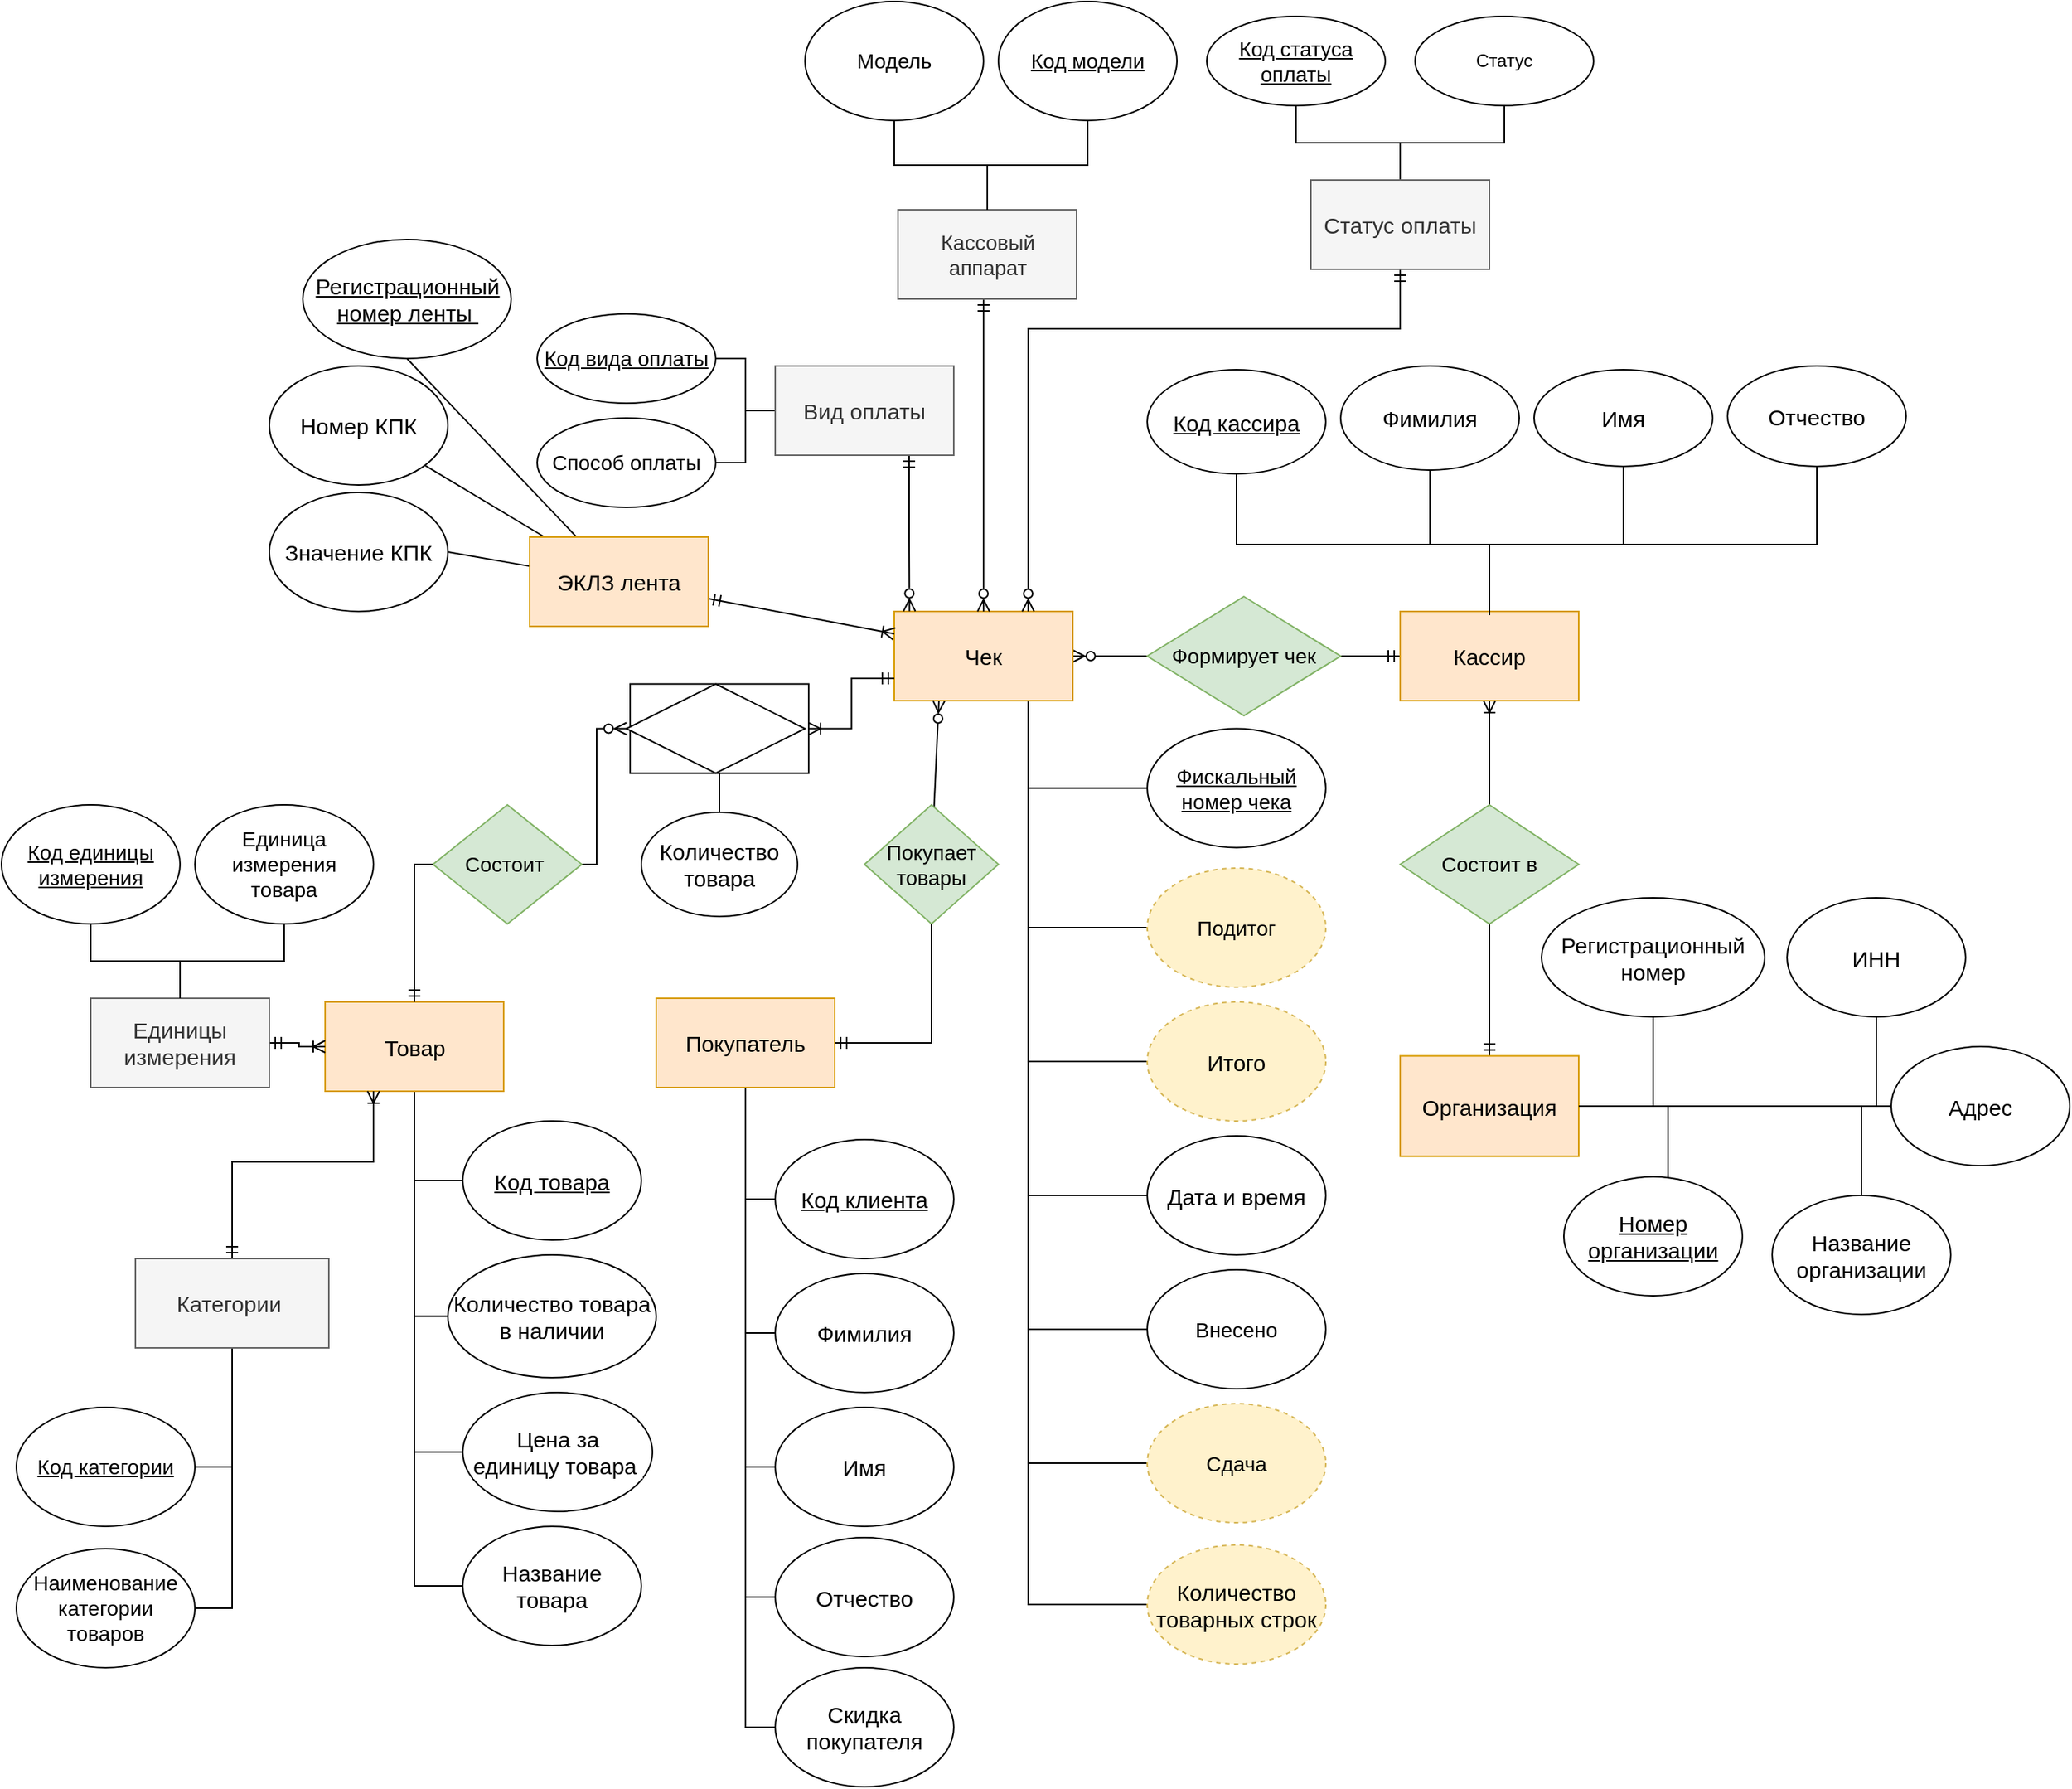 <mxfile version="20.7.4" type="google"><diagram id="R2lEEEUBdFMjLlhIrx00" name="Page-1"><mxGraphModel grid="1" page="1" gridSize="10" guides="1" tooltips="1" connect="1" arrows="1" fold="1" pageScale="1" pageWidth="850" pageHeight="1100" math="0" shadow="0" extFonts="Permanent Marker^https://fonts.googleapis.com/css?family=Permanent+Marker"><root><mxCell id="0"/><mxCell id="1" parent="0"/><mxCell id="_zpFTB1aMzaH1frYBgO9-58" style="edgeStyle=orthogonalEdgeStyle;rounded=0;orthogonalLoop=1;jettySize=auto;html=1;entryX=1;entryY=0.5;entryDx=0;entryDy=0;endArrow=ERzeroToMany;endFill=0;startArrow=ERmandOne;startFill=0;" edge="1" parent="1" target="_zpFTB1aMzaH1frYBgO9-2"><mxGeometry relative="1" as="geometry"><Array as="points"><mxPoint x="650" y="920"/><mxPoint x="650" y="920"/></Array><mxPoint x="780" y="920" as="sourcePoint"/></mxGeometry></mxCell><mxCell id="_zpFTB1aMzaH1frYBgO9-1" value="&lt;span style=&quot;font-family: Arial; font-size: 15px;&quot;&gt;Кассир&lt;/span&gt;" style="rounded=0;whiteSpace=wrap;html=1;fillColor=#ffe6cc;strokeColor=#d79b00;" vertex="1" parent="1"><mxGeometry x="780" y="890" width="120" height="60" as="geometry"/></mxCell><mxCell id="gr2wjxVoFDj_51cugxW7-96" style="edgeStyle=orthogonalEdgeStyle;rounded=0;orthogonalLoop=1;jettySize=auto;html=1;exitX=0.75;exitY=1;exitDx=0;exitDy=0;entryX=0;entryY=0.5;entryDx=0;entryDy=0;fontSize=14;startArrow=none;startFill=0;endArrow=none;endFill=0;" edge="1" parent="1" source="_zpFTB1aMzaH1frYBgO9-2" target="gr2wjxVoFDj_51cugxW7-54"><mxGeometry relative="1" as="geometry"/></mxCell><mxCell id="gr2wjxVoFDj_51cugxW7-97" style="edgeStyle=orthogonalEdgeStyle;rounded=0;orthogonalLoop=1;jettySize=auto;html=1;exitX=0.75;exitY=1;exitDx=0;exitDy=0;entryX=0;entryY=0.5;entryDx=0;entryDy=0;fontSize=14;startArrow=none;startFill=0;endArrow=none;endFill=0;" edge="1" parent="1" source="_zpFTB1aMzaH1frYBgO9-2" target="_zpFTB1aMzaH1frYBgO9-49"><mxGeometry relative="1" as="geometry"/></mxCell><mxCell id="gr2wjxVoFDj_51cugxW7-98" style="edgeStyle=orthogonalEdgeStyle;rounded=0;orthogonalLoop=1;jettySize=auto;html=1;exitX=0.75;exitY=1;exitDx=0;exitDy=0;entryX=0;entryY=0.5;entryDx=0;entryDy=0;fontSize=14;startArrow=none;startFill=0;endArrow=none;endFill=0;" edge="1" parent="1" source="_zpFTB1aMzaH1frYBgO9-2" target="gr2wjxVoFDj_51cugxW7-69"><mxGeometry relative="1" as="geometry"/></mxCell><mxCell id="gr2wjxVoFDj_51cugxW7-100" style="edgeStyle=orthogonalEdgeStyle;rounded=0;orthogonalLoop=1;jettySize=auto;html=1;exitX=0.75;exitY=1;exitDx=0;exitDy=0;entryX=0;entryY=0.5;entryDx=0;entryDy=0;fontSize=14;startArrow=none;startFill=0;endArrow=none;endFill=0;" edge="1" parent="1" source="_zpFTB1aMzaH1frYBgO9-2" target="gr2wjxVoFDj_51cugxW7-70"><mxGeometry relative="1" as="geometry"/></mxCell><mxCell id="gr2wjxVoFDj_51cugxW7-101" style="edgeStyle=orthogonalEdgeStyle;rounded=0;orthogonalLoop=1;jettySize=auto;html=1;exitX=0.75;exitY=1;exitDx=0;exitDy=0;entryX=0;entryY=0.5;entryDx=0;entryDy=0;fontSize=14;startArrow=none;startFill=0;endArrow=none;endFill=0;" edge="1" parent="1" source="_zpFTB1aMzaH1frYBgO9-2" target="gr2wjxVoFDj_51cugxW7-73"><mxGeometry relative="1" as="geometry"/></mxCell><mxCell id="gr2wjxVoFDj_51cugxW7-103" style="edgeStyle=orthogonalEdgeStyle;rounded=0;orthogonalLoop=1;jettySize=auto;html=1;exitX=0.75;exitY=1;exitDx=0;exitDy=0;entryX=0;entryY=0.5;entryDx=0;entryDy=0;fontSize=14;startArrow=none;startFill=0;endArrow=none;endFill=0;" edge="1" parent="1" source="_zpFTB1aMzaH1frYBgO9-2" target="_zpFTB1aMzaH1frYBgO9-45"><mxGeometry relative="1" as="geometry"/></mxCell><mxCell id="gr2wjxVoFDj_51cugxW7-123" style="edgeStyle=orthogonalEdgeStyle;rounded=0;orthogonalLoop=1;jettySize=auto;html=1;exitX=0.75;exitY=1;exitDx=0;exitDy=0;entryX=0;entryY=0.5;entryDx=0;entryDy=0;fontSize=14;startArrow=none;startFill=0;endArrow=none;endFill=0;" edge="1" parent="1" source="_zpFTB1aMzaH1frYBgO9-2" target="_zpFTB1aMzaH1frYBgO9-48"><mxGeometry relative="1" as="geometry"/></mxCell><mxCell id="_zpFTB1aMzaH1frYBgO9-2" value="&lt;span style=&quot;font-family: Arial; font-size: 15px;&quot;&gt;Чек&lt;/span&gt;" style="rounded=0;whiteSpace=wrap;html=1;fillColor=#ffe6cc;strokeColor=#d79b00;" vertex="1" parent="1"><mxGeometry x="440" y="890" width="120" height="60" as="geometry"/></mxCell><mxCell id="_zpFTB1aMzaH1frYBgO9-59" style="rounded=0;orthogonalLoop=1;jettySize=auto;html=1;endArrow=ERzeroToMany;endFill=0;startArrow=none;startFill=0;entryX=0.25;entryY=1;entryDx=0;entryDy=0;" edge="1" parent="1" source="_zpFTB1aMzaH1frYBgO9-79" target="_zpFTB1aMzaH1frYBgO9-2"><mxGeometry relative="1" as="geometry"><mxPoint x="500" y="980" as="targetPoint"/></mxGeometry></mxCell><mxCell id="tllgvFjER_UZP-kLBh5X-2" style="edgeStyle=orthogonalEdgeStyle;rounded=0;orthogonalLoop=1;jettySize=auto;html=1;entryX=0;entryY=0.5;entryDx=0;entryDy=0;endArrow=none;endFill=0;" edge="1" parent="1" source="_zpFTB1aMzaH1frYBgO9-3" target="_zpFTB1aMzaH1frYBgO9-27"><mxGeometry relative="1" as="geometry"/></mxCell><mxCell id="tllgvFjER_UZP-kLBh5X-3" style="edgeStyle=orthogonalEdgeStyle;rounded=0;orthogonalLoop=1;jettySize=auto;html=1;entryX=0;entryY=0.5;entryDx=0;entryDy=0;endArrow=none;endFill=0;" edge="1" parent="1" source="_zpFTB1aMzaH1frYBgO9-3" target="_zpFTB1aMzaH1frYBgO9-26"><mxGeometry relative="1" as="geometry"/></mxCell><mxCell id="tllgvFjER_UZP-kLBh5X-4" style="edgeStyle=orthogonalEdgeStyle;rounded=0;orthogonalLoop=1;jettySize=auto;html=1;entryX=0;entryY=0.5;entryDx=0;entryDy=0;endArrow=none;endFill=0;" edge="1" parent="1" source="_zpFTB1aMzaH1frYBgO9-3" target="_zpFTB1aMzaH1frYBgO9-25"><mxGeometry relative="1" as="geometry"/></mxCell><mxCell id="tllgvFjER_UZP-kLBh5X-7" style="edgeStyle=orthogonalEdgeStyle;rounded=0;orthogonalLoop=1;jettySize=auto;html=1;entryX=0;entryY=0.5;entryDx=0;entryDy=0;endArrow=none;endFill=0;" edge="1" parent="1" source="_zpFTB1aMzaH1frYBgO9-3" target="_zpFTB1aMzaH1frYBgO9-24"><mxGeometry relative="1" as="geometry"/></mxCell><mxCell id="tllgvFjER_UZP-kLBh5X-8" style="edgeStyle=orthogonalEdgeStyle;rounded=0;orthogonalLoop=1;jettySize=auto;html=1;entryX=0;entryY=0.5;entryDx=0;entryDy=0;endArrow=none;endFill=0;" edge="1" parent="1" source="_zpFTB1aMzaH1frYBgO9-3" target="_zpFTB1aMzaH1frYBgO9-23"><mxGeometry relative="1" as="geometry"/></mxCell><mxCell id="_zpFTB1aMzaH1frYBgO9-3" value="&lt;span style=&quot;font-family: Arial; font-size: 15px;&quot;&gt;Покупатель&lt;/span&gt;" style="rounded=0;whiteSpace=wrap;html=1;fillColor=#ffe6cc;strokeColor=#d79b00;" vertex="1" parent="1"><mxGeometry x="280" y="1150" width="120" height="60" as="geometry"/></mxCell><mxCell id="_zpFTB1aMzaH1frYBgO9-41" style="edgeStyle=orthogonalEdgeStyle;rounded=0;orthogonalLoop=1;jettySize=auto;html=1;entryX=0.5;entryY=1;entryDx=0;entryDy=0;endArrow=ERoneToMany;endFill=0;startArrow=ERmandOne;startFill=0;" edge="1" parent="1" source="_zpFTB1aMzaH1frYBgO9-4" target="_zpFTB1aMzaH1frYBgO9-1"><mxGeometry relative="1" as="geometry"/></mxCell><mxCell id="_zpFTB1aMzaH1frYBgO9-4" value="&lt;span style=&quot;font-family: Arial; font-size: 15px;&quot;&gt;Организация&lt;/span&gt;" style="rounded=0;whiteSpace=wrap;html=1;fillColor=#ffe6cc;strokeColor=#d79b00;" vertex="1" parent="1"><mxGeometry x="780" y="1188.75" width="120" height="67.5" as="geometry"/></mxCell><mxCell id="_zpFTB1aMzaH1frYBgO9-13" style="edgeStyle=orthogonalEdgeStyle;rounded=0;orthogonalLoop=1;jettySize=auto;html=1;entryX=0.5;entryY=0;entryDx=0;entryDy=0;endArrow=none;endFill=0;" edge="1" parent="1" source="_zpFTB1aMzaH1frYBgO9-5" target="_zpFTB1aMzaH1frYBgO9-1"><mxGeometry relative="1" as="geometry"><Array as="points"><mxPoint x="670" y="845"/><mxPoint x="840" y="845"/></Array></mxGeometry></mxCell><mxCell id="_zpFTB1aMzaH1frYBgO9-5" value="&lt;span style=&quot;font-family: Arial; font-size: 15px; text-align: left; background-color: rgb(255, 255, 255);&quot;&gt;&lt;u&gt;Код кассира&lt;/u&gt;&lt;/span&gt;" style="ellipse;whiteSpace=wrap;html=1;" vertex="1" parent="1"><mxGeometry x="610" y="727.5" width="120" height="70" as="geometry"/></mxCell><mxCell id="_zpFTB1aMzaH1frYBgO9-11" style="edgeStyle=orthogonalEdgeStyle;rounded=0;orthogonalLoop=1;jettySize=auto;html=1;entryX=0.5;entryY=0;entryDx=0;entryDy=0;endArrow=none;endFill=0;" edge="1" parent="1" source="_zpFTB1aMzaH1frYBgO9-6" target="_zpFTB1aMzaH1frYBgO9-1"><mxGeometry relative="1" as="geometry"><Array as="points"><mxPoint x="800" y="845"/><mxPoint x="840" y="845"/></Array></mxGeometry></mxCell><mxCell id="_zpFTB1aMzaH1frYBgO9-6" value="&lt;span style=&quot;font-family: Arial; font-size: 15px; text-align: left; background-color: rgb(255, 255, 255);&quot;&gt;Фимилия&lt;/span&gt;" style="ellipse;whiteSpace=wrap;html=1;" vertex="1" parent="1"><mxGeometry x="740" y="725" width="120" height="70" as="geometry"/></mxCell><mxCell id="_zpFTB1aMzaH1frYBgO9-12" style="edgeStyle=orthogonalEdgeStyle;rounded=0;orthogonalLoop=1;jettySize=auto;html=1;endArrow=none;endFill=0;" edge="1" parent="1" source="_zpFTB1aMzaH1frYBgO9-7"><mxGeometry relative="1" as="geometry"><mxPoint x="840" y="892.5" as="targetPoint"/><Array as="points"><mxPoint x="930" y="845"/><mxPoint x="840" y="845"/></Array></mxGeometry></mxCell><mxCell id="_zpFTB1aMzaH1frYBgO9-7" value="&lt;span style=&quot;font-family: Arial; font-size: 15px; text-align: left; background-color: rgb(255, 255, 255);&quot;&gt;Имя&lt;/span&gt;" style="ellipse;whiteSpace=wrap;html=1;" vertex="1" parent="1"><mxGeometry x="870" y="727.5" width="120" height="65" as="geometry"/></mxCell><mxCell id="_zpFTB1aMzaH1frYBgO9-14" style="edgeStyle=orthogonalEdgeStyle;rounded=0;orthogonalLoop=1;jettySize=auto;html=1;entryX=0.5;entryY=0;entryDx=0;entryDy=0;endArrow=none;endFill=0;" edge="1" parent="1" source="_zpFTB1aMzaH1frYBgO9-8" target="_zpFTB1aMzaH1frYBgO9-1"><mxGeometry relative="1" as="geometry"><Array as="points"><mxPoint x="1060" y="845"/><mxPoint x="840" y="845"/></Array></mxGeometry></mxCell><mxCell id="_zpFTB1aMzaH1frYBgO9-8" value="&lt;span style=&quot;font-family: Arial; font-size: 15px; text-align: left; background-color: rgb(255, 255, 255);&quot;&gt;Отчество&lt;/span&gt;" style="ellipse;whiteSpace=wrap;html=1;" vertex="1" parent="1"><mxGeometry x="1000" y="725" width="120" height="67.5" as="geometry"/></mxCell><mxCell id="_zpFTB1aMzaH1frYBgO9-60" style="edgeStyle=orthogonalEdgeStyle;rounded=0;orthogonalLoop=1;jettySize=auto;html=1;endArrow=ERmandOne;endFill=0;startArrow=ERoneToMany;startFill=0;entryX=0;entryY=0.75;entryDx=0;entryDy=0;" edge="1" parent="1" source="l8ZC0ajoaXGcUOoL2Ss2-1" target="_zpFTB1aMzaH1frYBgO9-2"><mxGeometry relative="1" as="geometry"><mxPoint x="150" y="972.5" as="targetPoint"/></mxGeometry></mxCell><mxCell id="tllgvFjER_UZP-kLBh5X-9" style="edgeStyle=orthogonalEdgeStyle;rounded=0;orthogonalLoop=1;jettySize=auto;html=1;entryX=0;entryY=0.5;entryDx=0;entryDy=0;endArrow=none;endFill=0;" edge="1" parent="1" source="_zpFTB1aMzaH1frYBgO9-10" target="_zpFTB1aMzaH1frYBgO9-33"><mxGeometry relative="1" as="geometry"/></mxCell><mxCell id="tllgvFjER_UZP-kLBh5X-10" style="edgeStyle=orthogonalEdgeStyle;rounded=0;orthogonalLoop=1;jettySize=auto;html=1;entryX=0;entryY=0.5;entryDx=0;entryDy=0;endArrow=none;endFill=0;" edge="1" parent="1" source="_zpFTB1aMzaH1frYBgO9-10" target="gr2wjxVoFDj_51cugxW7-39"><mxGeometry relative="1" as="geometry"/></mxCell><mxCell id="tllgvFjER_UZP-kLBh5X-11" style="edgeStyle=orthogonalEdgeStyle;rounded=0;orthogonalLoop=1;jettySize=auto;html=1;entryX=0;entryY=0.5;entryDx=0;entryDy=0;endArrow=none;endFill=0;" edge="1" parent="1" source="_zpFTB1aMzaH1frYBgO9-10" target="_zpFTB1aMzaH1frYBgO9-35"><mxGeometry relative="1" as="geometry"/></mxCell><mxCell id="tllgvFjER_UZP-kLBh5X-12" style="edgeStyle=orthogonalEdgeStyle;rounded=0;orthogonalLoop=1;jettySize=auto;html=1;entryX=0;entryY=0.5;entryDx=0;entryDy=0;endArrow=none;endFill=0;" edge="1" parent="1" source="_zpFTB1aMzaH1frYBgO9-10" target="_zpFTB1aMzaH1frYBgO9-34"><mxGeometry relative="1" as="geometry"/></mxCell><mxCell id="_zpFTB1aMzaH1frYBgO9-10" value="&lt;span style=&quot;font-family: Arial; font-size: 15px;&quot;&gt;Товар&lt;/span&gt;" style="rounded=0;whiteSpace=wrap;html=1;fillColor=#ffe6cc;strokeColor=#d79b00;" vertex="1" parent="1"><mxGeometry x="57.5" y="1152.5" width="120" height="60" as="geometry"/></mxCell><mxCell id="_zpFTB1aMzaH1frYBgO9-73" style="edgeStyle=orthogonalEdgeStyle;rounded=0;orthogonalLoop=1;jettySize=auto;html=1;entryX=1;entryY=0.5;entryDx=0;entryDy=0;startArrow=none;startFill=0;endArrow=none;endFill=0;" edge="1" parent="1" source="_zpFTB1aMzaH1frYBgO9-15" target="_zpFTB1aMzaH1frYBgO9-4"><mxGeometry relative="1" as="geometry"><Array as="points"><mxPoint x="960" y="1222.5"/></Array></mxGeometry></mxCell><mxCell id="_zpFTB1aMzaH1frYBgO9-15" value="&lt;span style=&quot;font-family: Arial; font-size: 15px; text-align: left; background-color: rgb(255, 255, 255);&quot;&gt;&lt;u&gt;Номер организации&lt;/u&gt;&lt;/span&gt;" style="ellipse;whiteSpace=wrap;html=1;" vertex="1" parent="1"><mxGeometry x="890" y="1270" width="120" height="80" as="geometry"/></mxCell><mxCell id="_zpFTB1aMzaH1frYBgO9-74" style="edgeStyle=orthogonalEdgeStyle;rounded=0;orthogonalLoop=1;jettySize=auto;html=1;entryX=1;entryY=0.5;entryDx=0;entryDy=0;startArrow=none;startFill=0;endArrow=none;endFill=0;" edge="1" parent="1" source="_zpFTB1aMzaH1frYBgO9-16" target="_zpFTB1aMzaH1frYBgO9-4"><mxGeometry relative="1" as="geometry"><Array as="points"><mxPoint x="1090" y="1222.5"/></Array></mxGeometry></mxCell><mxCell id="_zpFTB1aMzaH1frYBgO9-16" value="&lt;span style=&quot;font-family: Arial; font-size: 15px; text-align: left; background-color: rgb(255, 255, 255);&quot;&gt;Название организации&lt;/span&gt;" style="ellipse;whiteSpace=wrap;html=1;" vertex="1" parent="1"><mxGeometry x="1030" y="1282.5" width="120" height="80" as="geometry"/></mxCell><mxCell id="_zpFTB1aMzaH1frYBgO9-72" style="edgeStyle=orthogonalEdgeStyle;rounded=0;orthogonalLoop=1;jettySize=auto;html=1;entryX=1;entryY=0.5;entryDx=0;entryDy=0;startArrow=none;startFill=0;endArrow=none;endFill=0;" edge="1" parent="1" source="_zpFTB1aMzaH1frYBgO9-17" target="_zpFTB1aMzaH1frYBgO9-4"><mxGeometry relative="1" as="geometry"><Array as="points"><mxPoint x="1220" y="1223"/></Array></mxGeometry></mxCell><mxCell id="_zpFTB1aMzaH1frYBgO9-17" value="&lt;span style=&quot;font-family: Arial; font-size: 15px; text-align: left; background-color: rgb(255, 255, 255);&quot;&gt;Адрес&lt;/span&gt;" style="ellipse;whiteSpace=wrap;html=1;" vertex="1" parent="1"><mxGeometry x="1110" y="1182.5" width="120" height="80" as="geometry"/></mxCell><mxCell id="_zpFTB1aMzaH1frYBgO9-71" style="edgeStyle=orthogonalEdgeStyle;rounded=0;orthogonalLoop=1;jettySize=auto;html=1;entryX=1;entryY=0.5;entryDx=0;entryDy=0;startArrow=none;startFill=0;endArrow=none;endFill=0;" edge="1" parent="1" source="_zpFTB1aMzaH1frYBgO9-18" target="_zpFTB1aMzaH1frYBgO9-4"><mxGeometry relative="1" as="geometry"><Array as="points"><mxPoint x="1100" y="1223"/></Array></mxGeometry></mxCell><mxCell id="_zpFTB1aMzaH1frYBgO9-18" value="&lt;span style=&quot;font-family: Arial; font-size: 15px; text-align: left; background-color: rgb(255, 255, 255);&quot;&gt;ИНН&lt;/span&gt;" style="ellipse;whiteSpace=wrap;html=1;" vertex="1" parent="1"><mxGeometry x="1040" y="1082.5" width="120" height="80" as="geometry"/></mxCell><mxCell id="_zpFTB1aMzaH1frYBgO9-24" value="&lt;span style=&quot;font-family: Arial; font-size: 15px; text-align: left; background-color: rgb(255, 255, 255);&quot;&gt;Фимилия&lt;/span&gt;" style="ellipse;whiteSpace=wrap;html=1;" vertex="1" parent="1"><mxGeometry x="360" y="1335" width="120" height="80" as="geometry"/></mxCell><mxCell id="_zpFTB1aMzaH1frYBgO9-25" value="&lt;span style=&quot;font-family: Arial; font-size: 15px; text-align: left; background-color: rgb(255, 255, 255);&quot;&gt;Имя&lt;/span&gt;" style="ellipse;whiteSpace=wrap;html=1;" vertex="1" parent="1"><mxGeometry x="360" y="1425" width="120" height="80" as="geometry"/></mxCell><mxCell id="_zpFTB1aMzaH1frYBgO9-26" value="&lt;span style=&quot;font-family: Arial; font-size: 15px; text-align: left; background-color: rgb(255, 255, 255);&quot;&gt;Отчество&lt;/span&gt;" style="ellipse;whiteSpace=wrap;html=1;" vertex="1" parent="1"><mxGeometry x="360" y="1512.5" width="120" height="80" as="geometry"/></mxCell><mxCell id="_zpFTB1aMzaH1frYBgO9-27" value="&lt;span style=&quot;font-family: Arial; font-size: 15px; text-align: left; background-color: rgb(255, 255, 255);&quot;&gt;Скидка покупателя&lt;/span&gt;" style="ellipse;whiteSpace=wrap;html=1;" vertex="1" parent="1"><mxGeometry x="360" y="1600" width="120" height="80" as="geometry"/></mxCell><mxCell id="_zpFTB1aMzaH1frYBgO9-33" value="&lt;span style=&quot;font-family: Arial; font-size: 15px; text-align: left; background-color: rgb(255, 255, 255);&quot;&gt;&lt;u&gt;Код товара&lt;/u&gt;&lt;/span&gt;" style="ellipse;whiteSpace=wrap;html=1;" vertex="1" parent="1"><mxGeometry x="150" y="1232.5" width="120" height="80" as="geometry"/></mxCell><mxCell id="_zpFTB1aMzaH1frYBgO9-34" value="&lt;span style=&quot;font-family: Arial; font-size: 15px; text-align: left; background-color: rgb(255, 255, 255);&quot;&gt;Название товара&lt;/span&gt;" style="ellipse;whiteSpace=wrap;html=1;" vertex="1" parent="1"><mxGeometry x="150" y="1505" width="120" height="80" as="geometry"/></mxCell><mxCell id="_zpFTB1aMzaH1frYBgO9-35" value="&lt;span style=&quot;font-family: Arial; font-size: 15px; text-align: left; background-color: rgb(255, 255, 255);&quot;&gt;Цена за единицу&amp;nbsp;&lt;/span&gt;&lt;span style=&quot;font-family: Arial; font-size: 15px; text-align: left; background-color: rgb(255, 255, 255);&quot;&gt;товара&amp;nbsp;&lt;/span&gt;" style="ellipse;whiteSpace=wrap;html=1;" vertex="1" parent="1"><mxGeometry x="150" y="1415" width="127.5" height="80" as="geometry"/></mxCell><mxCell id="_zpFTB1aMzaH1frYBgO9-45" value="&lt;span style=&quot;font-family: Arial; font-size: 15px; text-align: left;&quot;&gt;Итого&lt;/span&gt;" style="ellipse;whiteSpace=wrap;html=1;fillColor=#fff2cc;strokeColor=#d6b656;dashed=1;" vertex="1" parent="1"><mxGeometry x="610" y="1152.5" width="120" height="80" as="geometry"/></mxCell><mxCell id="_zpFTB1aMzaH1frYBgO9-52" style="rounded=0;orthogonalLoop=1;jettySize=auto;html=1;endArrow=ERzeroToMany;endFill=0;exitX=0.75;exitY=1;exitDx=0;exitDy=0;startArrow=ERmandOne;startFill=0;entryX=0.085;entryY=-0.002;entryDx=0;entryDy=0;entryPerimeter=0;" edge="1" parent="1" source="_zpFTB1aMzaH1frYBgO9-61" target="_zpFTB1aMzaH1frYBgO9-2"><mxGeometry relative="1" as="geometry"><mxPoint x="470" y="890" as="targetPoint"/><mxPoint x="610" y="490" as="sourcePoint"/><Array as="points"><mxPoint x="450" y="840"/></Array></mxGeometry></mxCell><mxCell id="_zpFTB1aMzaH1frYBgO9-54" style="edgeStyle=orthogonalEdgeStyle;rounded=0;orthogonalLoop=1;jettySize=auto;html=1;endArrow=ERzeroToMany;endFill=0;exitX=0.5;exitY=1;exitDx=0;exitDy=0;startArrow=ERmandOne;startFill=0;" edge="1" parent="1" source="_zpFTB1aMzaH1frYBgO9-63" target="_zpFTB1aMzaH1frYBgO9-2"><mxGeometry relative="1" as="geometry"><mxPoint x="870" y="564.641" as="sourcePoint"/><Array as="points"><mxPoint x="780" y="700"/><mxPoint x="530" y="700"/></Array></mxGeometry></mxCell><mxCell id="_zpFTB1aMzaH1frYBgO9-48" value="&lt;span style=&quot;font-family: Arial; font-size: 15px; text-align: left;&quot;&gt;Количество товарных строк&lt;/span&gt;" style="ellipse;whiteSpace=wrap;html=1;fillColor=#fff2cc;strokeColor=#d6b656;dashed=1;" vertex="1" parent="1"><mxGeometry x="610" y="1517.5" width="120" height="80" as="geometry"/></mxCell><mxCell id="_zpFTB1aMzaH1frYBgO9-49" value="&lt;span style=&quot;font-family: Arial; font-size: 15px; text-align: left; background-color: rgb(255, 255, 255);&quot;&gt;Дата и время&lt;/span&gt;" style="ellipse;whiteSpace=wrap;html=1;" vertex="1" parent="1"><mxGeometry x="610" y="1242.5" width="120" height="80" as="geometry"/></mxCell><mxCell id="_zpFTB1aMzaH1frYBgO9-65" style="edgeStyle=orthogonalEdgeStyle;rounded=0;orthogonalLoop=1;jettySize=auto;html=1;entryX=1;entryY=0.5;entryDx=0;entryDy=0;endArrow=none;endFill=0;" edge="1" parent="1" source="_zpFTB1aMzaH1frYBgO9-61" target="_zpFTB1aMzaH1frYBgO9-62"><mxGeometry relative="1" as="geometry"/></mxCell><mxCell id="_zpFTB1aMzaH1frYBgO9-66" style="edgeStyle=orthogonalEdgeStyle;rounded=0;orthogonalLoop=1;jettySize=auto;html=1;endArrow=none;endFill=0;" edge="1" parent="1" source="_zpFTB1aMzaH1frYBgO9-61" target="_zpFTB1aMzaH1frYBgO9-64"><mxGeometry relative="1" as="geometry"/></mxCell><mxCell id="_zpFTB1aMzaH1frYBgO9-61" value="&lt;span style=&quot;font-family: Arial; font-size: 15px; text-align: left;&quot;&gt;Вид оплаты&lt;/span&gt;" style="rounded=0;whiteSpace=wrap;html=1;fillColor=#f5f5f5;strokeColor=#666666;fontColor=#333333;" vertex="1" parent="1"><mxGeometry x="360" y="725" width="120" height="60" as="geometry"/></mxCell><mxCell id="_zpFTB1aMzaH1frYBgO9-62" value="&lt;u&gt;&lt;font style=&quot;font-size: 14px;&quot;&gt;Код вида оплаты&lt;/font&gt;&lt;/u&gt;" style="ellipse;whiteSpace=wrap;html=1;rounded=0;" vertex="1" parent="1"><mxGeometry x="200" y="690" width="120" height="60" as="geometry"/></mxCell><mxCell id="_zpFTB1aMzaH1frYBgO9-69" style="edgeStyle=orthogonalEdgeStyle;rounded=0;orthogonalLoop=1;jettySize=auto;html=1;entryX=0.5;entryY=1;entryDx=0;entryDy=0;endArrow=none;endFill=0;" edge="1" parent="1" source="_zpFTB1aMzaH1frYBgO9-63" target="_zpFTB1aMzaH1frYBgO9-68"><mxGeometry relative="1" as="geometry"/></mxCell><mxCell id="_zpFTB1aMzaH1frYBgO9-70" style="edgeStyle=orthogonalEdgeStyle;rounded=0;orthogonalLoop=1;jettySize=auto;html=1;entryX=0.5;entryY=1;entryDx=0;entryDy=0;endArrow=none;endFill=0;" edge="1" parent="1" source="_zpFTB1aMzaH1frYBgO9-63" target="_zpFTB1aMzaH1frYBgO9-67"><mxGeometry relative="1" as="geometry"/></mxCell><mxCell id="_zpFTB1aMzaH1frYBgO9-63" value="&lt;span style=&quot;font-family: Arial; font-size: 15px; text-align: left;&quot;&gt;Статус оплаты&lt;/span&gt;" style="rounded=0;whiteSpace=wrap;html=1;fillColor=#f5f5f5;strokeColor=#666666;fontColor=#333333;" vertex="1" parent="1"><mxGeometry x="720" y="600" width="120" height="60" as="geometry"/></mxCell><mxCell id="_zpFTB1aMzaH1frYBgO9-64" value="&lt;font style=&quot;font-size: 14px;&quot;&gt;Способ оплаты&lt;/font&gt;" style="ellipse;whiteSpace=wrap;html=1;rounded=0;" vertex="1" parent="1"><mxGeometry x="200" y="760" width="120" height="60" as="geometry"/></mxCell><mxCell id="_zpFTB1aMzaH1frYBgO9-67" value="&lt;u&gt;&lt;font style=&quot;font-size: 14px;&quot;&gt;Код статуса оплаты&lt;/font&gt;&lt;/u&gt;" style="ellipse;whiteSpace=wrap;html=1;rounded=0;" vertex="1" parent="1"><mxGeometry x="650" y="490" width="120" height="60" as="geometry"/></mxCell><mxCell id="_zpFTB1aMzaH1frYBgO9-68" value="Статус" style="ellipse;whiteSpace=wrap;html=1;rounded=0;" vertex="1" parent="1"><mxGeometry x="790" y="490" width="120" height="60" as="geometry"/></mxCell><mxCell id="_zpFTB1aMzaH1frYBgO9-75" value="Формирует чек" style="rhombus;whiteSpace=wrap;html=1;fontSize=14;fillColor=#d5e8d4;strokeColor=#82b366;" vertex="1" parent="1"><mxGeometry x="610" y="880" width="130" height="80" as="geometry"/></mxCell><mxCell id="_zpFTB1aMzaH1frYBgO9-76" value="Состоит в" style="rhombus;whiteSpace=wrap;html=1;fontSize=14;fillColor=#d5e8d4;strokeColor=#82b366;" vertex="1" parent="1"><mxGeometry x="780" y="1020" width="120" height="80" as="geometry"/></mxCell><mxCell id="l8ZC0ajoaXGcUOoL2Ss2-7" style="edgeStyle=orthogonalEdgeStyle;rounded=0;orthogonalLoop=1;jettySize=auto;html=1;entryX=0;entryY=0.5;entryDx=0;entryDy=0;endArrow=ERzeroToMany;endFill=0;" edge="1" parent="1" source="_zpFTB1aMzaH1frYBgO9-77" target="l8ZC0ajoaXGcUOoL2Ss2-3"><mxGeometry relative="1" as="geometry"><Array as="points"><mxPoint x="240" y="1060"/><mxPoint x="240" y="969"/></Array></mxGeometry></mxCell><mxCell id="_zpFTB1aMzaH1frYBgO9-77" value="Состоит&amp;nbsp;" style="rhombus;whiteSpace=wrap;html=1;fontSize=14;fillColor=#d5e8d4;strokeColor=#82b366;" vertex="1" parent="1"><mxGeometry x="130" y="1020" width="100" height="80" as="geometry"/></mxCell><mxCell id="_zpFTB1aMzaH1frYBgO9-78" value="" style="edgeStyle=orthogonalEdgeStyle;rounded=0;orthogonalLoop=1;jettySize=auto;html=1;entryX=0;entryY=0.5;entryDx=0;entryDy=0;endArrow=none;endFill=0;startArrow=ERmandOne;startFill=0;" edge="1" parent="1" source="_zpFTB1aMzaH1frYBgO9-10" target="_zpFTB1aMzaH1frYBgO9-77"><mxGeometry relative="1" as="geometry"><mxPoint x="-92.5" y="968.75" as="sourcePoint"/><mxPoint x="157.5" y="968.75" as="targetPoint"/><Array as="points"><mxPoint x="118" y="1060"/></Array></mxGeometry></mxCell><mxCell id="_zpFTB1aMzaH1frYBgO9-79" value="Покупает товары" style="rhombus;whiteSpace=wrap;html=1;fontSize=14;fillColor=#d5e8d4;strokeColor=#82b366;" vertex="1" parent="1"><mxGeometry x="420" y="1020" width="90" height="80" as="geometry"/></mxCell><mxCell id="_zpFTB1aMzaH1frYBgO9-80" value="" style="edgeStyle=orthogonalEdgeStyle;rounded=0;orthogonalLoop=1;jettySize=auto;html=1;entryX=0.5;entryY=1;entryDx=0;entryDy=0;endArrow=none;endFill=0;startArrow=ERmandOne;startFill=0;" edge="1" parent="1" source="_zpFTB1aMzaH1frYBgO9-3" target="_zpFTB1aMzaH1frYBgO9-79"><mxGeometry relative="1" as="geometry"><mxPoint x="382.5" y="1558.75" as="sourcePoint"/><mxPoint x="382.5" y="1288.75" as="targetPoint"/></mxGeometry></mxCell><mxCell id="gr2wjxVoFDj_51cugxW7-2" style="edgeStyle=orthogonalEdgeStyle;rounded=0;orthogonalLoop=1;jettySize=auto;html=1;entryX=1;entryY=0.5;entryDx=0;entryDy=0;endArrow=none;endFill=0;" edge="1" parent="1" source="gr2wjxVoFDj_51cugxW7-1" target="_zpFTB1aMzaH1frYBgO9-4"><mxGeometry relative="1" as="geometry"><Array as="points"><mxPoint x="950" y="1223"/></Array></mxGeometry></mxCell><mxCell id="gr2wjxVoFDj_51cugxW7-1" value="&lt;span style=&quot;font-family: Arial; font-size: 15px; text-align: left; background-color: rgb(255, 255, 255);&quot;&gt;Регистрационный номер&lt;/span&gt;" style="ellipse;whiteSpace=wrap;html=1;" vertex="1" parent="1"><mxGeometry x="875" y="1082.5" width="150" height="80" as="geometry"/></mxCell><mxCell id="gr2wjxVoFDj_51cugxW7-5" style="edgeStyle=orthogonalEdgeStyle;rounded=0;orthogonalLoop=1;jettySize=auto;html=1;endArrow=ERoneToMany;endFill=0;startArrow=ERmandOne;startFill=0;" edge="1" parent="1" source="gr2wjxVoFDj_51cugxW7-3" target="_zpFTB1aMzaH1frYBgO9-10"><mxGeometry relative="1" as="geometry"><Array as="points"><mxPoint x="-5" y="1260"/><mxPoint x="90" y="1260"/></Array></mxGeometry></mxCell><mxCell id="tllgvFjER_UZP-kLBh5X-13" style="edgeStyle=orthogonalEdgeStyle;rounded=0;orthogonalLoop=1;jettySize=auto;html=1;entryX=1;entryY=0.5;entryDx=0;entryDy=0;endArrow=none;endFill=0;" edge="1" parent="1" source="gr2wjxVoFDj_51cugxW7-3" target="gr2wjxVoFDj_51cugxW7-14"><mxGeometry relative="1" as="geometry"/></mxCell><mxCell id="tllgvFjER_UZP-kLBh5X-14" style="edgeStyle=orthogonalEdgeStyle;rounded=0;orthogonalLoop=1;jettySize=auto;html=1;entryX=1;entryY=0.5;entryDx=0;entryDy=0;endArrow=none;endFill=0;" edge="1" parent="1" source="gr2wjxVoFDj_51cugxW7-3" target="gr2wjxVoFDj_51cugxW7-15"><mxGeometry relative="1" as="geometry"/></mxCell><mxCell id="gr2wjxVoFDj_51cugxW7-3" value="&lt;span style=&quot;text-align: left;&quot;&gt;&lt;font style=&quot;&quot; face=&quot;Arial&quot;&gt;&lt;span style=&quot;font-size: 15px;&quot;&gt;Категории&amp;nbsp;&lt;/span&gt;&lt;/font&gt;&lt;/span&gt;" style="rounded=0;whiteSpace=wrap;html=1;fillColor=#f5f5f5;fontColor=#333333;strokeColor=#666666;" vertex="1" parent="1"><mxGeometry x="-70" y="1325" width="130" height="60" as="geometry"/></mxCell><mxCell id="gr2wjxVoFDj_51cugxW7-6" style="edgeStyle=orthogonalEdgeStyle;rounded=0;orthogonalLoop=1;jettySize=auto;html=1;endArrow=ERoneToMany;endFill=0;startArrow=ERmandOne;startFill=0;" edge="1" parent="1" source="gr2wjxVoFDj_51cugxW7-4" target="_zpFTB1aMzaH1frYBgO9-10"><mxGeometry relative="1" as="geometry"/></mxCell><mxCell id="gr2wjxVoFDj_51cugxW7-4" value="&lt;span style=&quot;font-family: Arial; font-size: 15px; text-align: left;&quot;&gt; Единицы измерения&lt;/span&gt;" style="rounded=0;whiteSpace=wrap;html=1;fillColor=#f5f5f5;fontColor=#333333;strokeColor=#666666;" vertex="1" parent="1"><mxGeometry x="-100" y="1150" width="120" height="60" as="geometry"/></mxCell><mxCell id="gr2wjxVoFDj_51cugxW7-13" style="edgeStyle=orthogonalEdgeStyle;rounded=0;orthogonalLoop=1;jettySize=auto;html=1;entryX=0.5;entryY=0;entryDx=0;entryDy=0;fontSize=14;endArrow=none;endFill=0;" edge="1" parent="1" source="gr2wjxVoFDj_51cugxW7-8" target="gr2wjxVoFDj_51cugxW7-4"><mxGeometry relative="1" as="geometry"/></mxCell><mxCell id="gr2wjxVoFDj_51cugxW7-8" value="&lt;font style=&quot;font-size: 14px;&quot;&gt;Единица измерения товара&lt;/font&gt;" style="ellipse;whiteSpace=wrap;html=1;" vertex="1" parent="1"><mxGeometry x="-30" y="1020" width="120" height="80" as="geometry"/></mxCell><mxCell id="gr2wjxVoFDj_51cugxW7-10" style="edgeStyle=orthogonalEdgeStyle;rounded=0;orthogonalLoop=1;jettySize=auto;html=1;entryX=0.5;entryY=0;entryDx=0;entryDy=0;fontSize=14;endArrow=none;endFill=0;" edge="1" parent="1" source="gr2wjxVoFDj_51cugxW7-9" target="gr2wjxVoFDj_51cugxW7-4"><mxGeometry relative="1" as="geometry"/></mxCell><mxCell id="gr2wjxVoFDj_51cugxW7-9" value="&lt;u&gt;Код единицы измерения&lt;/u&gt;" style="ellipse;whiteSpace=wrap;html=1;fontSize=14;" vertex="1" parent="1"><mxGeometry x="-160" y="1020" width="120" height="80" as="geometry"/></mxCell><mxCell id="gr2wjxVoFDj_51cugxW7-14" value="&lt;u&gt;Код категории&lt;/u&gt;" style="ellipse;whiteSpace=wrap;html=1;fontSize=14;" vertex="1" parent="1"><mxGeometry x="-150" y="1425" width="120" height="80" as="geometry"/></mxCell><mxCell id="gr2wjxVoFDj_51cugxW7-15" value="Наименование категории товаров" style="ellipse;whiteSpace=wrap;html=1;fontSize=14;" vertex="1" parent="1"><mxGeometry x="-150" y="1520" width="120" height="80" as="geometry"/></mxCell><mxCell id="gr2wjxVoFDj_51cugxW7-25" style="edgeStyle=orthogonalEdgeStyle;rounded=0;orthogonalLoop=1;jettySize=auto;html=1;fontSize=14;endArrow=ERzeroToMany;endFill=0;startArrow=ERmandOne;startFill=0;" edge="1" parent="1" source="gr2wjxVoFDj_51cugxW7-18"><mxGeometry relative="1" as="geometry"><mxPoint x="500" y="890" as="targetPoint"/><Array as="points"><mxPoint x="500" y="890"/></Array></mxGeometry></mxCell><mxCell id="gr2wjxVoFDj_51cugxW7-18" value="Кассовый аппарат" style="rounded=0;whiteSpace=wrap;html=1;labelBackgroundColor=none;fontSize=14;fillColor=#f5f5f5;fontColor=#333333;strokeColor=#666666;" vertex="1" parent="1"><mxGeometry x="442.5" y="620" width="120" height="60" as="geometry"/></mxCell><mxCell id="gr2wjxVoFDj_51cugxW7-24" style="edgeStyle=orthogonalEdgeStyle;rounded=0;orthogonalLoop=1;jettySize=auto;html=1;entryX=0.5;entryY=0;entryDx=0;entryDy=0;fontSize=14;endArrow=none;endFill=0;" edge="1" parent="1" source="gr2wjxVoFDj_51cugxW7-20" target="gr2wjxVoFDj_51cugxW7-18"><mxGeometry relative="1" as="geometry"/></mxCell><mxCell id="gr2wjxVoFDj_51cugxW7-20" value="Модель" style="ellipse;whiteSpace=wrap;html=1;labelBackgroundColor=none;fontSize=14;" vertex="1" parent="1"><mxGeometry x="380" y="480" width="120" height="80" as="geometry"/></mxCell><mxCell id="gr2wjxVoFDj_51cugxW7-23" style="edgeStyle=orthogonalEdgeStyle;rounded=0;orthogonalLoop=1;jettySize=auto;html=1;entryX=0.5;entryY=0;entryDx=0;entryDy=0;fontSize=14;endArrow=none;endFill=0;" edge="1" parent="1" source="gr2wjxVoFDj_51cugxW7-22" target="gr2wjxVoFDj_51cugxW7-18"><mxGeometry relative="1" as="geometry"/></mxCell><mxCell id="gr2wjxVoFDj_51cugxW7-22" value="&lt;u&gt;Код модели&lt;/u&gt;" style="ellipse;whiteSpace=wrap;html=1;labelBackgroundColor=none;fontSize=14;" vertex="1" parent="1"><mxGeometry x="510" y="480" width="120" height="80" as="geometry"/></mxCell><mxCell id="gr2wjxVoFDj_51cugxW7-39" value="&lt;span style=&quot;text-align: left; background-color: rgb(255, 255, 255);&quot;&gt;&lt;font face=&quot;Arial&quot;&gt;&lt;span style=&quot;font-size: 15px;&quot;&gt;Количество&amp;nbsp;товара в наличии&lt;/span&gt;&lt;/font&gt;&lt;/span&gt;" style="ellipse;whiteSpace=wrap;html=1;" vertex="1" parent="1"><mxGeometry x="140" y="1322.5" width="140" height="82.5" as="geometry"/></mxCell><mxCell id="gr2wjxVoFDj_51cugxW7-52" style="rounded=0;orthogonalLoop=1;jettySize=auto;html=1;fontSize=14;startArrow=none;startFill=0;endArrow=none;endFill=0;" edge="1" parent="1" source="gr2wjxVoFDj_51cugxW7-47" target="gr2wjxVoFDj_51cugxW7-49"><mxGeometry relative="1" as="geometry"/></mxCell><mxCell id="gr2wjxVoFDj_51cugxW7-61" style="rounded=0;orthogonalLoop=1;jettySize=auto;html=1;entryX=0;entryY=0.25;entryDx=0;entryDy=0;fontSize=14;startArrow=ERmandOne;startFill=0;endArrow=ERoneToMany;endFill=0;" edge="1" parent="1" source="gr2wjxVoFDj_51cugxW7-47" target="_zpFTB1aMzaH1frYBgO9-2"><mxGeometry relative="1" as="geometry"/></mxCell><mxCell id="gr2wjxVoFDj_51cugxW7-82" style="edgeStyle=none;rounded=0;orthogonalLoop=1;jettySize=auto;html=1;entryX=0.5;entryY=1;entryDx=0;entryDy=0;fontSize=14;startArrow=none;startFill=0;endArrow=none;endFill=0;" edge="1" parent="1" source="gr2wjxVoFDj_51cugxW7-47" target="gr2wjxVoFDj_51cugxW7-48"><mxGeometry relative="1" as="geometry"/></mxCell><mxCell id="gr2wjxVoFDj_51cugxW7-83" style="edgeStyle=none;rounded=0;orthogonalLoop=1;jettySize=auto;html=1;entryX=1;entryY=0.5;entryDx=0;entryDy=0;fontSize=14;startArrow=none;startFill=0;endArrow=none;endFill=0;" edge="1" parent="1" source="gr2wjxVoFDj_51cugxW7-47" target="gr2wjxVoFDj_51cugxW7-50"><mxGeometry relative="1" as="geometry"/></mxCell><mxCell id="gr2wjxVoFDj_51cugxW7-47" value="&lt;span style=&quot;font-family: Arial; font-size: 15px; text-align: left;&quot;&gt;ЭКЛЗ лента&lt;/span&gt;" style="rounded=0;whiteSpace=wrap;html=1;labelBackgroundColor=none;fontSize=14;fillColor=#ffe6cc;strokeColor=#d79b00;" vertex="1" parent="1"><mxGeometry x="195" y="840" width="120" height="60" as="geometry"/></mxCell><mxCell id="gr2wjxVoFDj_51cugxW7-48" value="&lt;span style=&quot;font-family: Arial; font-size: 15px; text-align: left; background-color: rgb(255, 255, 255);&quot;&gt;&lt;u&gt;Регистрационный номер ленты&amp;nbsp;&lt;/u&gt;&lt;/span&gt;" style="ellipse;whiteSpace=wrap;html=1;labelBackgroundColor=none;fontSize=14;" vertex="1" parent="1"><mxGeometry x="42.5" y="640" width="140" height="80" as="geometry"/></mxCell><mxCell id="gr2wjxVoFDj_51cugxW7-49" value="&lt;span style=&quot;font-family: Arial; font-size: 15px; text-align: left; background-color: rgb(255, 255, 255);&quot;&gt;Номер КПК&lt;/span&gt;" style="ellipse;whiteSpace=wrap;html=1;labelBackgroundColor=none;fontSize=14;" vertex="1" parent="1"><mxGeometry x="20" y="725" width="120" height="80" as="geometry"/></mxCell><mxCell id="gr2wjxVoFDj_51cugxW7-50" value="&lt;span style=&quot;font-family: Arial; font-size: 15px; text-align: left; background-color: rgb(255, 255, 255);&quot;&gt;Значение КПК&lt;/span&gt;" style="ellipse;whiteSpace=wrap;html=1;labelBackgroundColor=none;fontSize=14;" vertex="1" parent="1"><mxGeometry x="20" y="810" width="120" height="80" as="geometry"/></mxCell><mxCell id="gr2wjxVoFDj_51cugxW7-54" value="&lt;u&gt;Фискальный номер чека&lt;/u&gt;" style="ellipse;whiteSpace=wrap;html=1;labelBackgroundColor=none;fontSize=14;" vertex="1" parent="1"><mxGeometry x="610" y="968.75" width="120" height="80" as="geometry"/></mxCell><mxCell id="gr2wjxVoFDj_51cugxW7-69" value="Внесено" style="ellipse;whiteSpace=wrap;html=1;labelBackgroundColor=none;fontSize=14;" vertex="1" parent="1"><mxGeometry x="610" y="1332.5" width="120" height="80" as="geometry"/></mxCell><mxCell id="gr2wjxVoFDj_51cugxW7-70" value="Сдача" style="ellipse;whiteSpace=wrap;html=1;labelBackgroundColor=none;fontSize=14;fillColor=#fff2cc;strokeColor=#d6b656;dashed=1;" vertex="1" parent="1"><mxGeometry x="610" y="1422.5" width="120" height="80" as="geometry"/></mxCell><mxCell id="gr2wjxVoFDj_51cugxW7-73" value="Подитог" style="ellipse;whiteSpace=wrap;html=1;labelBackgroundColor=none;fontSize=14;fillColor=#fff2cc;strokeColor=#d6b656;dashed=1;" vertex="1" parent="1"><mxGeometry x="610" y="1062.5" width="120" height="80" as="geometry"/></mxCell><mxCell id="l8ZC0ajoaXGcUOoL2Ss2-5" style="edgeStyle=orthogonalEdgeStyle;rounded=0;orthogonalLoop=1;jettySize=auto;html=1;entryX=0.5;entryY=0;entryDx=0;entryDy=0;endArrow=none;endFill=0;" edge="1" parent="1" source="l8ZC0ajoaXGcUOoL2Ss2-1" target="l8ZC0ajoaXGcUOoL2Ss2-4"><mxGeometry relative="1" as="geometry"/></mxCell><mxCell id="l8ZC0ajoaXGcUOoL2Ss2-1" value="" style="rounded=0;whiteSpace=wrap;html=1;" vertex="1" parent="1"><mxGeometry x="262.5" y="938.75" width="120" height="60" as="geometry"/></mxCell><mxCell id="l8ZC0ajoaXGcUOoL2Ss2-3" value="" style="rhombus;whiteSpace=wrap;html=1;" vertex="1" parent="1"><mxGeometry x="260" y="938.75" width="120" height="60" as="geometry"/></mxCell><mxCell id="l8ZC0ajoaXGcUOoL2Ss2-4" value="&lt;span style=&quot;font-family: Arial; font-size: 15px; text-align: left;&quot;&gt;Количество товара&lt;/span&gt;" style="ellipse;whiteSpace=wrap;html=1;" vertex="1" parent="1"><mxGeometry x="270" y="1025" width="105" height="70" as="geometry"/></mxCell><mxCell id="_zpFTB1aMzaH1frYBgO9-23" value="&lt;span style=&quot;font-family: Arial; font-size: 15px; text-align: left; background-color: rgb(255, 255, 255);&quot;&gt;&lt;u&gt;Код клиента&lt;/u&gt;&lt;/span&gt;" style="ellipse;whiteSpace=wrap;html=1;" vertex="1" parent="1"><mxGeometry x="360" y="1245" width="120" height="80" as="geometry"/></mxCell></root></mxGraphModel></diagram></mxfile>
